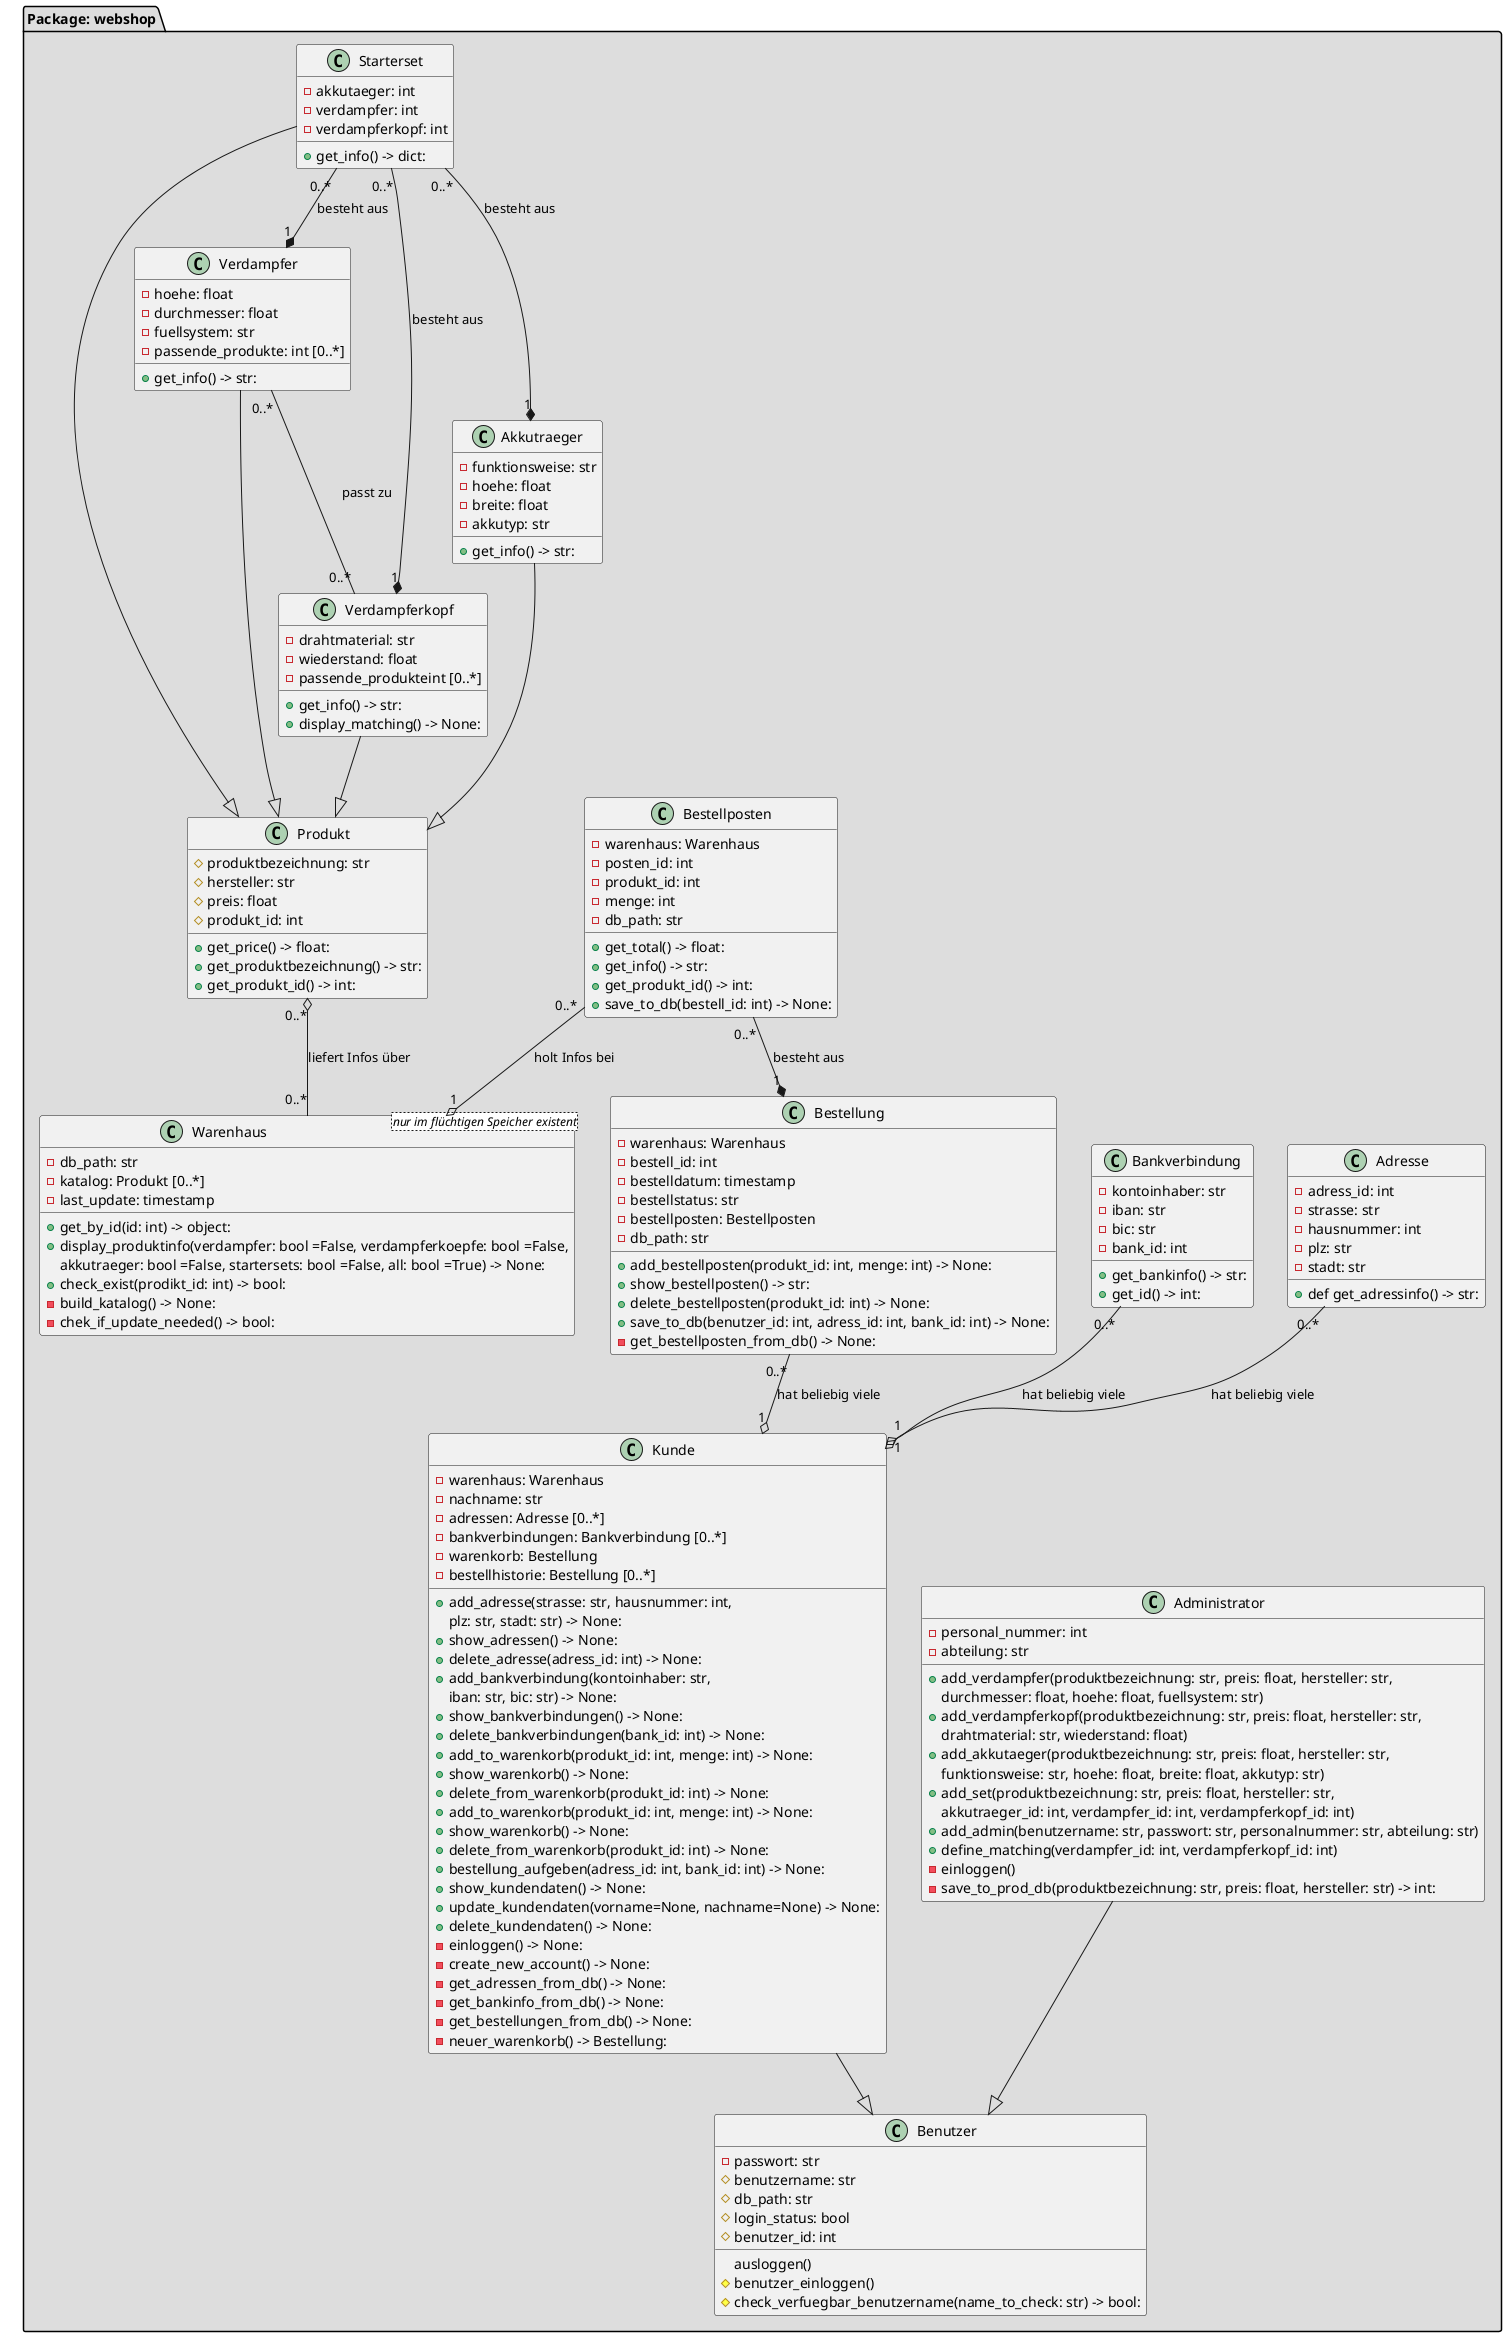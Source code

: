 @startuml
package "Package: webshop" #DDDDDD{

class Administrator{
- personal_nummer: int
- abteilung: str

+ add_verdampfer(produktbezeichnung: str, preis: float, hersteller: str,
        durchmesser: float, hoehe: float, fuellsystem: str)
+ add_verdampferkopf(produktbezeichnung: str, preis: float, hersteller: str,
        drahtmaterial: str, wiederstand: float)
+ add_akkutaeger(produktbezeichnung: str, preis: float, hersteller: str,
        funktionsweise: str, hoehe: float, breite: float, akkutyp: str)
+ add_set(produktbezeichnung: str, preis: float, hersteller: str,
        akkutraeger_id: int, verdampfer_id: int, verdampferkopf_id: int)
+ add_admin(benutzername: str, passwort: str, personalnummer: str, abteilung: str)
+ define_matching(verdampfer_id: int, verdampferkopf_id: int)
- einloggen()
 -save_to_prod_db(produktbezeichnung: str, preis: float, hersteller: str) -> int:
}

class Benutzer{
- passwort: str
# benutzername: str
# db_path: str
# login_status: bool
# benutzer_id: int

ausloggen()
# benutzer_einloggen()
# check_verfuegbar_benutzername(name_to_check: str) -> bool:
}

class Kunde{
- warenhaus: Warenhaus
- nachname: str
- adressen: Adresse [0..*]
- bankverbindungen: Bankverbindung [0..*]
- warenkorb: Bestellung
- bestellhistorie: Bestellung [0..*]

+ add_adresse(strasse: str, hausnummer: int,
        plz: str, stadt: str) -> None:
+ show_adressen() -> None:
+ delete_adresse(adress_id: int) -> None:
+ add_bankverbindung(kontoinhaber: str,
        iban: str, bic: str) -> None:
+ show_bankverbindungen() -> None:
+ delete_bankverbindungen(bank_id: int) -> None:
+ add_to_warenkorb(produkt_id: int, menge: int) -> None:
+ show_warenkorb() -> None:
+ delete_from_warenkorb(produkt_id: int) -> None:
+ add_to_warenkorb(produkt_id: int, menge: int) -> None:
+ show_warenkorb() -> None:
+ delete_from_warenkorb(produkt_id: int) -> None:
+ bestellung_aufgeben(adress_id: int, bank_id: int) -> None:
+ show_kundendaten() -> None:
+ update_kundendaten(vorname=None, nachname=None) -> None:
+ delete_kundendaten() -> None:
- einloggen() -> None:
- create_new_account() -> None:
- get_adressen_from_db() -> None:
- get_bankinfo_from_db() -> None:
- get_bestellungen_from_db() -> None:
- neuer_warenkorb() -> Bestellung:
}

class Adresse{
- adress_id: int
- strasse: str
- hausnummer: int
- plz: str
- stadt: str

+ def get_adressinfo() -> str:
}

class Bankverbindung{
- kontoinhaber: str
- iban: str
- bic: str
- bank_id: int

+ get_bankinfo() -> str:
+ get_id() -> int:
}

class Bestellung{
- warenhaus: Warenhaus
- bestell_id: int
- bestelldatum: timestamp
- bestellstatus: str
- bestellposten: Bestellposten
- db_path: str

+ add_bestellposten(produkt_id: int, menge: int) -> None:
+ show_bestellposten() -> str:
+ delete_bestellposten(produkt_id: int) -> None:
+ save_to_db(benutzer_id: int, adress_id: int, bank_id: int) -> None:
- get_bestellposten_from_db() -> None:
}

class Bestellposten{
- warenhaus: Warenhaus
- posten_id: int
- produkt_id: int
- menge: int
- db_path: str

+ get_total() -> float:
+ get_info() -> str:
+ get_produkt_id() -> int:
+ save_to_db(bestell_id: int) -> None:
}

class Produkt{
# produktbezeichnung: str
# hersteller: str
# preis: float
# produkt_id: int

+ get_price() -> float:
+ get_produktbezeichnung() -> str:
+ get_produkt_id() -> int:
}

class Starterset{
- akkutaeger: int
- verdampfer: int
- verdampferkopf: int

+ get_info() -> dict:
}

class Verdampfer{
- hoehe: float
- durchmesser: float
- fuellsystem: str
- passende_produkte: int [0..*]

+ get_info() -> str:
}

class Verdampferkopf{
- drahtmaterial: str
- wiederstand: float
- passende_produkteint [0..*]

+ get_info() -> str:
+ display_matching() -> None:
}

class Akkutraeger{
- funktionsweise: str
- hoehe: float
- breite: float
- akkutyp: str

+ get_info() -> str:
}

class Warenhaus <nur im flüchtigen Speicher existent>{
- db_path: str
- katalog: Produkt [0..*]
- last_update: timestamp

+ get_by_id(id: int) -> object:
+ display_produktinfo(verdampfer: bool =False, verdampferkoepfe: bool =False,
        akkutraeger: bool =False, startersets: bool =False, all: bool =True) -> None:
+ check_exist(prodikt_id: int) -> bool:
- build_katalog() -> None:
- chek_if_update_needed() -> bool:
}



Verdampfer --|> Produkt
Verdampferkopf --|> Produkt
Akkutraeger --|> Produkt
Starterset --|> Produkt

Verdampfer "0..*" -- "0..*" Verdampferkopf : passt zu

Administrator --|> Benutzer
Kunde --|> Benutzer

Bankverbindung "0..*" --o "1" Kunde : hat beliebig viele
Adresse "0..*" --o "1" Kunde : hat beliebig viele
Bestellung "0..*" --o "1" Kunde : hat beliebig viele
Bestellposten "0..*" --* "1" Bestellung : besteht aus

Bestellposten "0..*" --o "1" Warenhaus : holt Infos bei
Produkt "0..*" o-- "0..*" Warenhaus : liefert Infos über

Starterset "0..*" --* "1" Verdampfer : besteht aus
Starterset "0..*" --* "1" Verdampferkopf : besteht aus
Starterset "0..*" --* "1" Akkutraeger : besteht aus
}
@enduml